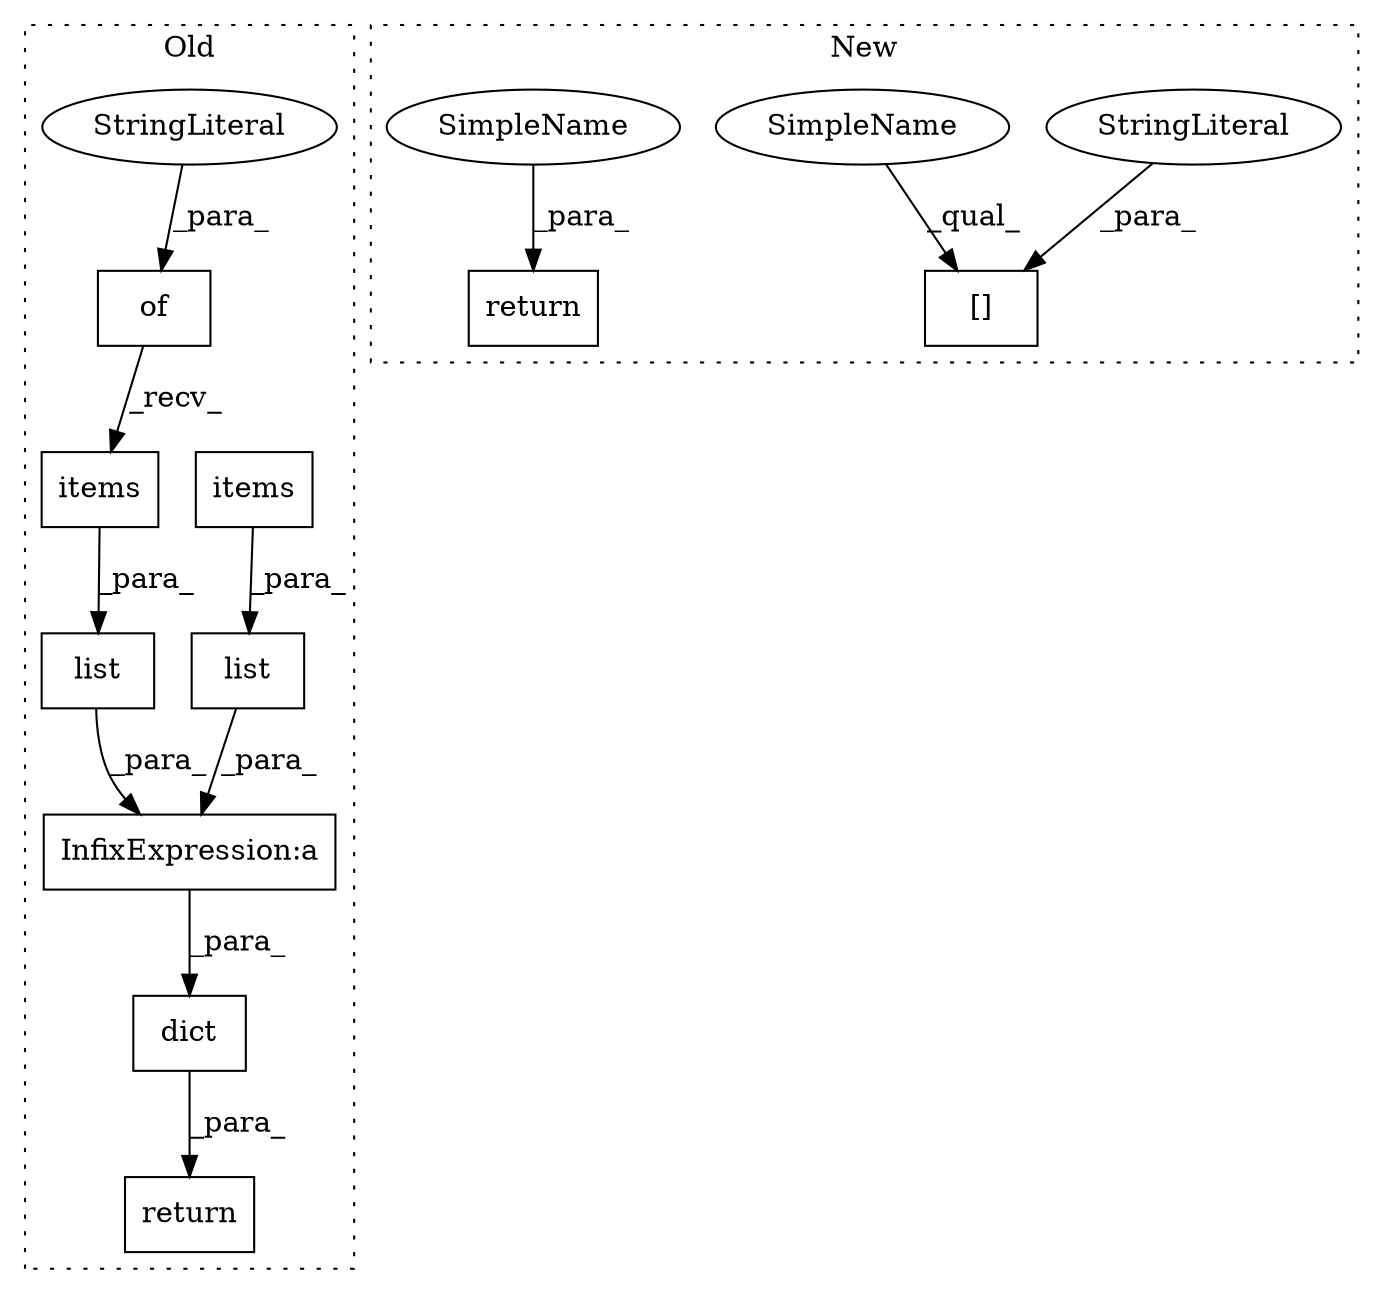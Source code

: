 digraph G {
subgraph cluster0 {
1 [label="dict" a="32" s="31575,31628" l="5,1" shape="box"];
3 [label="return" a="41" s="31568" l="7" shape="box"];
4 [label="list" a="32" s="31608,31627" l="5,1" shape="box"];
5 [label="InfixExpression:a" a="27" s="31605" l="3" shape="box"];
6 [label="list" a="32" s="31580,31604" l="5,1" shape="box"];
7 [label="items" a="32" s="31597" l="7" shape="box"];
8 [label="of" a="32" s="31456,31506" l="3,1" shape="box"];
9 [label="StringLiteral" a="45" s="31459" l="6" shape="ellipse"];
10 [label="items" a="32" s="31620" l="7" shape="box"];
label = "Old";
style="dotted";
}
subgraph cluster1 {
2 [label="return" a="41" s="31751" l="7" shape="box"];
11 [label="[]" a="2" s="31703,31725" l="7,1" shape="box"];
12 [label="StringLiteral" a="45" s="31710" l="15" shape="ellipse"];
13 [label="SimpleName" a="42" s="31703" l="6" shape="ellipse"];
14 [label="SimpleName" a="42" s="31758" l="6" shape="ellipse"];
label = "New";
style="dotted";
}
1 -> 3 [label="_para_"];
4 -> 5 [label="_para_"];
5 -> 1 [label="_para_"];
6 -> 5 [label="_para_"];
7 -> 6 [label="_para_"];
8 -> 10 [label="_recv_"];
9 -> 8 [label="_para_"];
10 -> 4 [label="_para_"];
12 -> 11 [label="_para_"];
13 -> 11 [label="_qual_"];
14 -> 2 [label="_para_"];
}